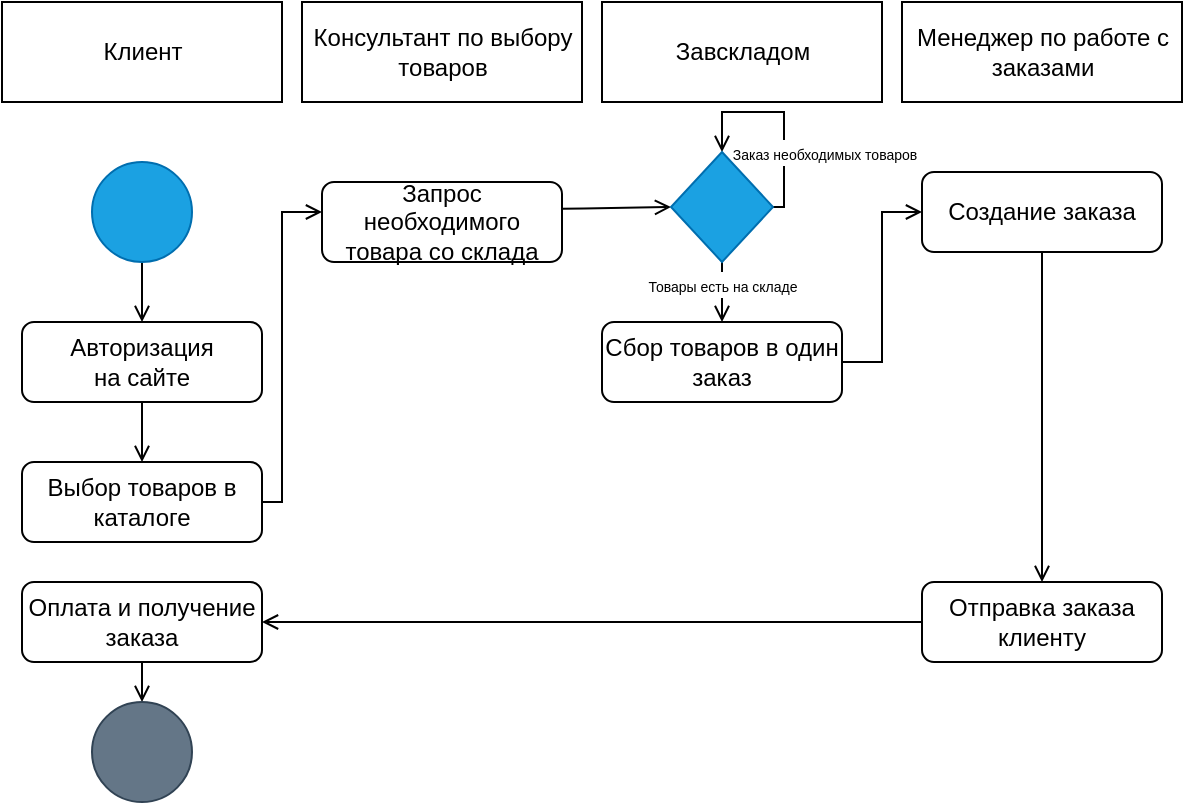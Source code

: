 <mxfile version="20.5.1" type="device"><diagram id="xfWNvJIfyNzFYp7gbuyn" name="Страница 1"><mxGraphModel dx="1151" dy="630" grid="1" gridSize="10" guides="1" tooltips="1" connect="1" arrows="1" fold="1" page="1" pageScale="1" pageWidth="827" pageHeight="1169" math="0" shadow="0"><root><mxCell id="0"/><mxCell id="1" parent="0"/><mxCell id="bQ9kzsq8WqwhuhLTmfQs-1" value="Клиент" style="html=1;" vertex="1" parent="1"><mxGeometry x="119" y="130" width="140" height="50" as="geometry"/></mxCell><mxCell id="bQ9kzsq8WqwhuhLTmfQs-2" value="Консультант по выбору&lt;br&gt;товаров" style="html=1;" vertex="1" parent="1"><mxGeometry x="269" y="130" width="140" height="50" as="geometry"/></mxCell><mxCell id="bQ9kzsq8WqwhuhLTmfQs-3" value="Завскладом" style="html=1;" vertex="1" parent="1"><mxGeometry x="419" y="130" width="140" height="50" as="geometry"/></mxCell><mxCell id="bQ9kzsq8WqwhuhLTmfQs-4" value="Менеджер по работе с &lt;br&gt;заказами" style="html=1;" vertex="1" parent="1"><mxGeometry x="569" y="130" width="140" height="50" as="geometry"/></mxCell><mxCell id="bQ9kzsq8WqwhuhLTmfQs-111" style="edgeStyle=orthogonalEdgeStyle;rounded=0;orthogonalLoop=1;jettySize=auto;html=1;exitX=0.5;exitY=1;exitDx=0;exitDy=0;entryX=0.5;entryY=0;entryDx=0;entryDy=0;endArrow=open;endFill=0;" edge="1" parent="1" source="bQ9kzsq8WqwhuhLTmfQs-6" target="bQ9kzsq8WqwhuhLTmfQs-7"><mxGeometry relative="1" as="geometry"/></mxCell><mxCell id="bQ9kzsq8WqwhuhLTmfQs-6" value="" style="ellipse;whiteSpace=wrap;html=1;aspect=fixed;fillColor=#1ba1e2;fontColor=#ffffff;strokeColor=#006EAF;" vertex="1" parent="1"><mxGeometry x="164" y="210" width="50" height="50" as="geometry"/></mxCell><mxCell id="bQ9kzsq8WqwhuhLTmfQs-112" style="edgeStyle=orthogonalEdgeStyle;rounded=0;orthogonalLoop=1;jettySize=auto;html=1;exitX=0.5;exitY=1;exitDx=0;exitDy=0;entryX=0.5;entryY=0;entryDx=0;entryDy=0;endArrow=open;endFill=0;" edge="1" parent="1" source="bQ9kzsq8WqwhuhLTmfQs-7" target="bQ9kzsq8WqwhuhLTmfQs-8"><mxGeometry relative="1" as="geometry"/></mxCell><mxCell id="bQ9kzsq8WqwhuhLTmfQs-7" value="Авторизация&lt;br&gt;на сайте" style="rounded=1;whiteSpace=wrap;html=1;" vertex="1" parent="1"><mxGeometry x="129" y="290" width="120" height="40" as="geometry"/></mxCell><mxCell id="bQ9kzsq8WqwhuhLTmfQs-114" style="edgeStyle=orthogonalEdgeStyle;rounded=0;orthogonalLoop=1;jettySize=auto;html=1;exitX=1;exitY=0.5;exitDx=0;exitDy=0;entryX=0;entryY=0.5;entryDx=0;entryDy=0;endArrow=open;endFill=0;" edge="1" parent="1" source="bQ9kzsq8WqwhuhLTmfQs-8"><mxGeometry relative="1" as="geometry"><mxPoint x="279" y="235" as="targetPoint"/><Array as="points"><mxPoint x="259" y="380"/><mxPoint x="259" y="235"/></Array></mxGeometry></mxCell><mxCell id="bQ9kzsq8WqwhuhLTmfQs-8" value="Выбор товаров в каталоге" style="rounded=1;whiteSpace=wrap;html=1;" vertex="1" parent="1"><mxGeometry x="129" y="360" width="120" height="40" as="geometry"/></mxCell><mxCell id="bQ9kzsq8WqwhuhLTmfQs-118" style="edgeStyle=orthogonalEdgeStyle;rounded=0;orthogonalLoop=1;jettySize=auto;html=1;exitX=1;exitY=0.333;exitDx=0;exitDy=0;entryX=0;entryY=0.5;entryDx=0;entryDy=0;endArrow=open;endFill=0;exitPerimeter=0;" edge="1" parent="1" source="bQ9kzsq8WqwhuhLTmfQs-115" target="bQ9kzsq8WqwhuhLTmfQs-119"><mxGeometry relative="1" as="geometry"><mxPoint x="429" y="235" as="targetPoint"/><Array as="points"><mxPoint x="410" y="233"/><mxPoint x="410" y="232"/></Array></mxGeometry></mxCell><mxCell id="bQ9kzsq8WqwhuhLTmfQs-115" value="Запрос необходимого товара со склада" style="rounded=1;whiteSpace=wrap;html=1;" vertex="1" parent="1"><mxGeometry x="279" y="220" width="120" height="40" as="geometry"/></mxCell><mxCell id="bQ9kzsq8WqwhuhLTmfQs-121" style="edgeStyle=orthogonalEdgeStyle;rounded=0;orthogonalLoop=1;jettySize=auto;html=1;exitX=0.5;exitY=1;exitDx=0;exitDy=0;entryX=0.5;entryY=0;entryDx=0;entryDy=0;endArrow=open;endFill=0;" edge="1" parent="1" source="bQ9kzsq8WqwhuhLTmfQs-119" target="bQ9kzsq8WqwhuhLTmfQs-120"><mxGeometry relative="1" as="geometry"/></mxCell><mxCell id="bQ9kzsq8WqwhuhLTmfQs-122" value="&lt;font style=&quot;font-size: 7px;&quot;&gt;Товары есть на складе&lt;/font&gt;" style="edgeLabel;html=1;align=center;verticalAlign=middle;resizable=0;points=[];" vertex="1" connectable="0" parent="bQ9kzsq8WqwhuhLTmfQs-121"><mxGeometry x="-0.311" relative="1" as="geometry"><mxPoint as="offset"/></mxGeometry></mxCell><mxCell id="bQ9kzsq8WqwhuhLTmfQs-124" style="edgeStyle=orthogonalEdgeStyle;rounded=0;orthogonalLoop=1;jettySize=auto;html=1;exitX=1;exitY=0.5;exitDx=0;exitDy=0;endArrow=open;endFill=0;entryX=0.5;entryY=0;entryDx=0;entryDy=0;" edge="1" parent="1" source="bQ9kzsq8WqwhuhLTmfQs-119" target="bQ9kzsq8WqwhuhLTmfQs-119"><mxGeometry relative="1" as="geometry"><mxPoint x="479.5" y="200.5" as="targetPoint"/><Array as="points"><mxPoint x="510" y="233"/><mxPoint x="510" y="185"/><mxPoint x="479" y="185"/></Array></mxGeometry></mxCell><mxCell id="bQ9kzsq8WqwhuhLTmfQs-125" value="&lt;font style=&quot;font-size: 7px;&quot;&gt;Заказ необходимых товаров&lt;/font&gt;" style="edgeLabel;html=1;align=center;verticalAlign=middle;resizable=0;points=[];" vertex="1" connectable="0" parent="bQ9kzsq8WqwhuhLTmfQs-124"><mxGeometry x="-0.389" relative="1" as="geometry"><mxPoint x="20" y="-1" as="offset"/></mxGeometry></mxCell><mxCell id="bQ9kzsq8WqwhuhLTmfQs-119" value="" style="rhombus;whiteSpace=wrap;html=1;fillColor=#1ba1e2;fontColor=#ffffff;strokeColor=#006EAF;" vertex="1" parent="1"><mxGeometry x="453.5" y="205" width="51" height="55" as="geometry"/></mxCell><mxCell id="bQ9kzsq8WqwhuhLTmfQs-127" style="edgeStyle=orthogonalEdgeStyle;rounded=0;orthogonalLoop=1;jettySize=auto;html=1;exitX=1;exitY=0.5;exitDx=0;exitDy=0;entryX=0;entryY=0.5;entryDx=0;entryDy=0;fontSize=7;endArrow=open;endFill=0;" edge="1" parent="1" source="bQ9kzsq8WqwhuhLTmfQs-120" target="bQ9kzsq8WqwhuhLTmfQs-126"><mxGeometry relative="1" as="geometry"/></mxCell><mxCell id="bQ9kzsq8WqwhuhLTmfQs-120" value="Сбор товаров в один заказ" style="rounded=1;whiteSpace=wrap;html=1;" vertex="1" parent="1"><mxGeometry x="419" y="290" width="120" height="40" as="geometry"/></mxCell><mxCell id="bQ9kzsq8WqwhuhLTmfQs-129" style="edgeStyle=orthogonalEdgeStyle;rounded=0;orthogonalLoop=1;jettySize=auto;html=1;exitX=0.5;exitY=1;exitDx=0;exitDy=0;entryX=0.5;entryY=0;entryDx=0;entryDy=0;fontSize=7;endArrow=open;endFill=0;" edge="1" parent="1" source="bQ9kzsq8WqwhuhLTmfQs-126" target="bQ9kzsq8WqwhuhLTmfQs-128"><mxGeometry relative="1" as="geometry"/></mxCell><mxCell id="bQ9kzsq8WqwhuhLTmfQs-126" value="Создание заказа" style="rounded=1;whiteSpace=wrap;html=1;" vertex="1" parent="1"><mxGeometry x="579" y="215" width="120" height="40" as="geometry"/></mxCell><mxCell id="bQ9kzsq8WqwhuhLTmfQs-131" style="edgeStyle=orthogonalEdgeStyle;rounded=0;orthogonalLoop=1;jettySize=auto;html=1;exitX=0;exitY=0.5;exitDx=0;exitDy=0;entryX=1;entryY=0.5;entryDx=0;entryDy=0;fontSize=7;endArrow=open;endFill=0;" edge="1" parent="1" source="bQ9kzsq8WqwhuhLTmfQs-128" target="bQ9kzsq8WqwhuhLTmfQs-130"><mxGeometry relative="1" as="geometry"/></mxCell><mxCell id="bQ9kzsq8WqwhuhLTmfQs-128" value="Отправка заказа клиенту" style="rounded=1;whiteSpace=wrap;html=1;" vertex="1" parent="1"><mxGeometry x="579" y="420" width="120" height="40" as="geometry"/></mxCell><mxCell id="bQ9kzsq8WqwhuhLTmfQs-133" style="edgeStyle=orthogonalEdgeStyle;rounded=0;orthogonalLoop=1;jettySize=auto;html=1;exitX=0.5;exitY=1;exitDx=0;exitDy=0;entryX=0.5;entryY=0;entryDx=0;entryDy=0;fontSize=7;endArrow=open;endFill=0;" edge="1" parent="1" source="bQ9kzsq8WqwhuhLTmfQs-130" target="bQ9kzsq8WqwhuhLTmfQs-132"><mxGeometry relative="1" as="geometry"/></mxCell><mxCell id="bQ9kzsq8WqwhuhLTmfQs-130" value="Оплата и получение заказа" style="rounded=1;whiteSpace=wrap;html=1;" vertex="1" parent="1"><mxGeometry x="129" y="420" width="120" height="40" as="geometry"/></mxCell><mxCell id="bQ9kzsq8WqwhuhLTmfQs-132" value="" style="ellipse;whiteSpace=wrap;html=1;aspect=fixed;fillColor=#647687;fontColor=#ffffff;strokeColor=#314354;" vertex="1" parent="1"><mxGeometry x="164" y="480" width="50" height="50" as="geometry"/></mxCell></root></mxGraphModel></diagram></mxfile>